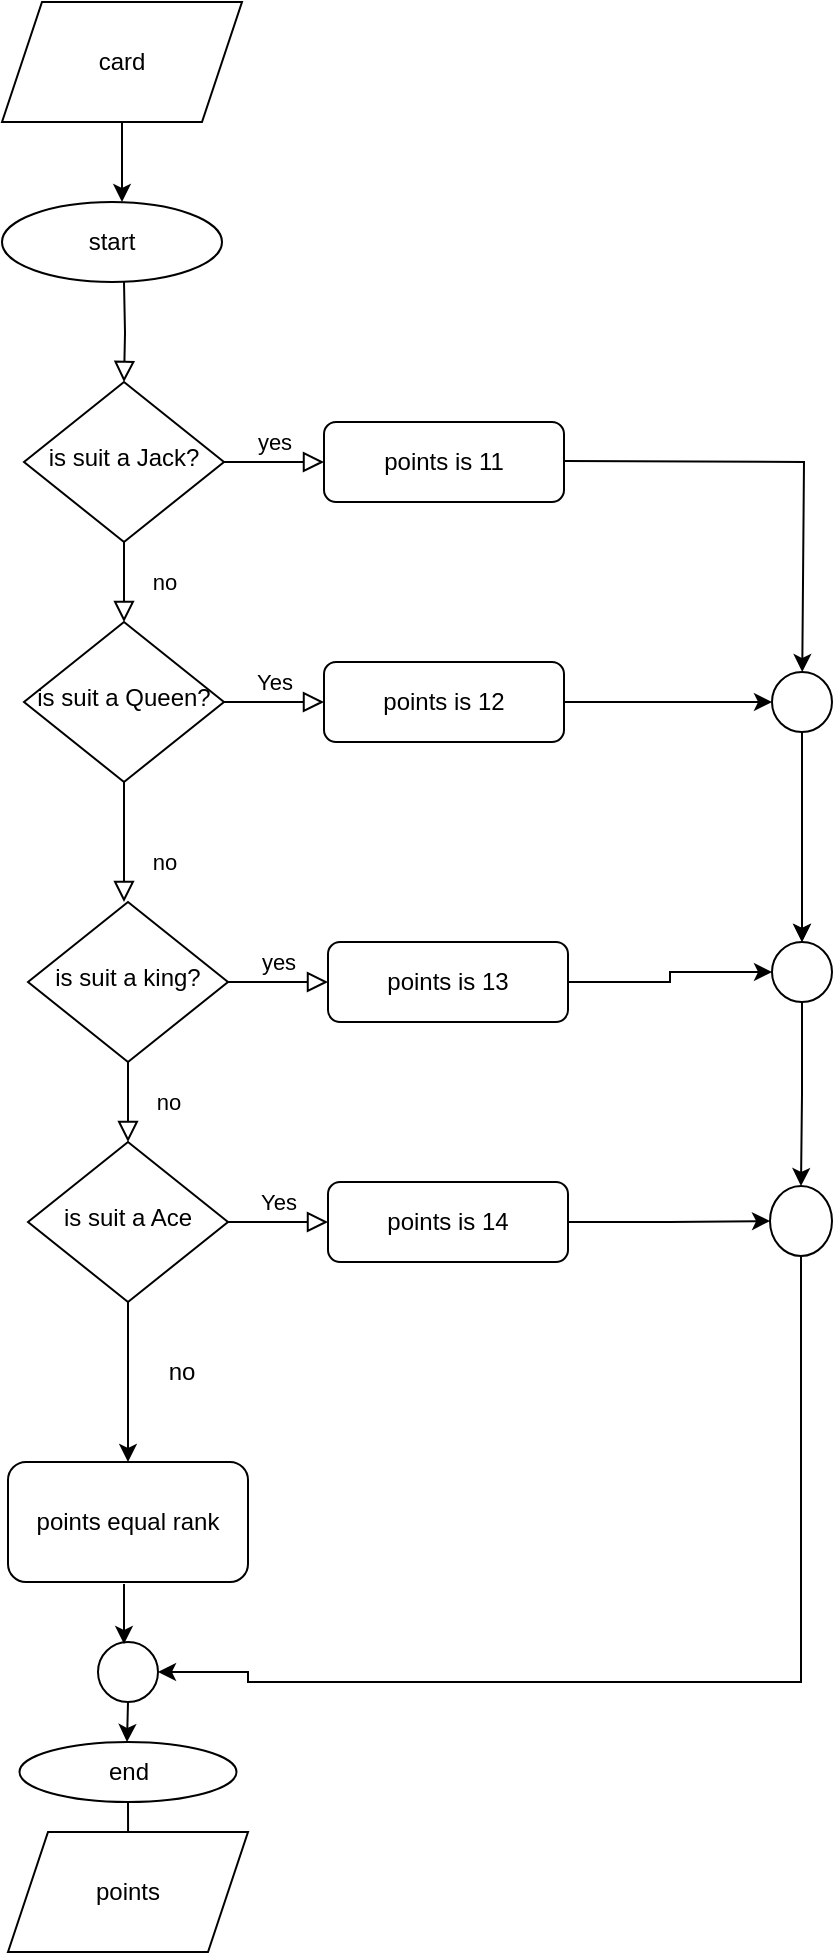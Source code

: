 <mxfile version="21.6.8" type="github">
  <diagram id="C5RBs43oDa-KdzZeNtuy" name="Page-1">
    <mxGraphModel dx="1794" dy="905" grid="1" gridSize="10" guides="1" tooltips="1" connect="1" arrows="1" fold="1" page="1" pageScale="1" pageWidth="827" pageHeight="1169" math="0" shadow="0">
      <root>
        <mxCell id="WIyWlLk6GJQsqaUBKTNV-0" />
        <mxCell id="WIyWlLk6GJQsqaUBKTNV-1" parent="WIyWlLk6GJQsqaUBKTNV-0" />
        <mxCell id="WIyWlLk6GJQsqaUBKTNV-2" value="" style="rounded=0;html=1;jettySize=auto;orthogonalLoop=1;fontSize=11;endArrow=block;endFill=0;endSize=8;strokeWidth=1;shadow=0;labelBackgroundColor=none;edgeStyle=orthogonalEdgeStyle;" parent="WIyWlLk6GJQsqaUBKTNV-1" target="WIyWlLk6GJQsqaUBKTNV-6" edge="1">
          <mxGeometry relative="1" as="geometry">
            <mxPoint x="220" y="300" as="sourcePoint" />
          </mxGeometry>
        </mxCell>
        <mxCell id="WIyWlLk6GJQsqaUBKTNV-4" value="no" style="rounded=0;html=1;jettySize=auto;orthogonalLoop=1;fontSize=11;endArrow=block;endFill=0;endSize=8;strokeWidth=1;shadow=0;labelBackgroundColor=none;edgeStyle=orthogonalEdgeStyle;" parent="WIyWlLk6GJQsqaUBKTNV-1" source="WIyWlLk6GJQsqaUBKTNV-6" target="WIyWlLk6GJQsqaUBKTNV-10" edge="1">
          <mxGeometry y="20" relative="1" as="geometry">
            <mxPoint as="offset" />
          </mxGeometry>
        </mxCell>
        <mxCell id="WIyWlLk6GJQsqaUBKTNV-5" value="yes" style="edgeStyle=orthogonalEdgeStyle;rounded=0;html=1;jettySize=auto;orthogonalLoop=1;fontSize=11;endArrow=block;endFill=0;endSize=8;strokeWidth=1;shadow=0;labelBackgroundColor=none;" parent="WIyWlLk6GJQsqaUBKTNV-1" source="WIyWlLk6GJQsqaUBKTNV-6" target="WIyWlLk6GJQsqaUBKTNV-7" edge="1">
          <mxGeometry y="10" relative="1" as="geometry">
            <mxPoint as="offset" />
          </mxGeometry>
        </mxCell>
        <mxCell id="WIyWlLk6GJQsqaUBKTNV-6" value="is suit a Jack?" style="rhombus;whiteSpace=wrap;html=1;shadow=0;fontFamily=Helvetica;fontSize=12;align=center;strokeWidth=1;spacing=6;spacingTop=-4;" parent="WIyWlLk6GJQsqaUBKTNV-1" vertex="1">
          <mxGeometry x="170" y="350" width="100" height="80" as="geometry" />
        </mxCell>
        <mxCell id="WIyWlLk6GJQsqaUBKTNV-7" value="points is 11" style="rounded=1;whiteSpace=wrap;html=1;fontSize=12;glass=0;strokeWidth=1;shadow=0;" parent="WIyWlLk6GJQsqaUBKTNV-1" vertex="1">
          <mxGeometry x="320" y="370" width="120" height="40" as="geometry" />
        </mxCell>
        <mxCell id="WIyWlLk6GJQsqaUBKTNV-8" value="no" style="rounded=0;html=1;jettySize=auto;orthogonalLoop=1;fontSize=11;endArrow=block;endFill=0;endSize=8;strokeWidth=1;shadow=0;labelBackgroundColor=none;edgeStyle=orthogonalEdgeStyle;" parent="WIyWlLk6GJQsqaUBKTNV-1" source="WIyWlLk6GJQsqaUBKTNV-10" edge="1">
          <mxGeometry x="0.333" y="20" relative="1" as="geometry">
            <mxPoint as="offset" />
            <mxPoint x="220" y="610" as="targetPoint" />
          </mxGeometry>
        </mxCell>
        <mxCell id="WIyWlLk6GJQsqaUBKTNV-9" value="Yes" style="edgeStyle=orthogonalEdgeStyle;rounded=0;html=1;jettySize=auto;orthogonalLoop=1;fontSize=11;endArrow=block;endFill=0;endSize=8;strokeWidth=1;shadow=0;labelBackgroundColor=none;" parent="WIyWlLk6GJQsqaUBKTNV-1" source="WIyWlLk6GJQsqaUBKTNV-10" target="WIyWlLk6GJQsqaUBKTNV-12" edge="1">
          <mxGeometry y="10" relative="1" as="geometry">
            <mxPoint as="offset" />
          </mxGeometry>
        </mxCell>
        <mxCell id="WIyWlLk6GJQsqaUBKTNV-10" value="is suit a Queen?" style="rhombus;whiteSpace=wrap;html=1;shadow=0;fontFamily=Helvetica;fontSize=12;align=center;strokeWidth=1;spacing=6;spacingTop=-4;" parent="WIyWlLk6GJQsqaUBKTNV-1" vertex="1">
          <mxGeometry x="170" y="470" width="100" height="80" as="geometry" />
        </mxCell>
        <mxCell id="83AAqJwE5KzZNoNRaWJq-29" value="" style="edgeStyle=orthogonalEdgeStyle;rounded=0;orthogonalLoop=1;jettySize=auto;html=1;" edge="1" parent="WIyWlLk6GJQsqaUBKTNV-1" source="WIyWlLk6GJQsqaUBKTNV-12" target="83AAqJwE5KzZNoNRaWJq-28">
          <mxGeometry relative="1" as="geometry" />
        </mxCell>
        <mxCell id="WIyWlLk6GJQsqaUBKTNV-12" value="points is 12" style="rounded=1;whiteSpace=wrap;html=1;fontSize=12;glass=0;strokeWidth=1;shadow=0;" parent="WIyWlLk6GJQsqaUBKTNV-1" vertex="1">
          <mxGeometry x="320" y="490" width="120" height="40" as="geometry" />
        </mxCell>
        <mxCell id="83AAqJwE5KzZNoNRaWJq-2" value="" style="edgeStyle=orthogonalEdgeStyle;rounded=0;orthogonalLoop=1;jettySize=auto;html=1;" edge="1" parent="WIyWlLk6GJQsqaUBKTNV-1" source="83AAqJwE5KzZNoNRaWJq-0">
          <mxGeometry relative="1" as="geometry">
            <mxPoint x="219" y="260" as="targetPoint" />
          </mxGeometry>
        </mxCell>
        <mxCell id="83AAqJwE5KzZNoNRaWJq-0" value="card" style="shape=parallelogram;perimeter=parallelogramPerimeter;whiteSpace=wrap;html=1;fixedSize=1;" vertex="1" parent="WIyWlLk6GJQsqaUBKTNV-1">
          <mxGeometry x="159" y="160" width="120" height="60" as="geometry" />
        </mxCell>
        <mxCell id="83AAqJwE5KzZNoNRaWJq-4" value="start" style="ellipse;whiteSpace=wrap;html=1;" vertex="1" parent="WIyWlLk6GJQsqaUBKTNV-1">
          <mxGeometry x="159" y="260" width="110" height="40" as="geometry" />
        </mxCell>
        <mxCell id="83AAqJwE5KzZNoNRaWJq-8" value="no" style="rounded=0;html=1;jettySize=auto;orthogonalLoop=1;fontSize=11;endArrow=block;endFill=0;endSize=8;strokeWidth=1;shadow=0;labelBackgroundColor=none;edgeStyle=orthogonalEdgeStyle;" edge="1" parent="WIyWlLk6GJQsqaUBKTNV-1" source="83AAqJwE5KzZNoNRaWJq-10" target="83AAqJwE5KzZNoNRaWJq-13">
          <mxGeometry y="20" relative="1" as="geometry">
            <mxPoint as="offset" />
          </mxGeometry>
        </mxCell>
        <mxCell id="83AAqJwE5KzZNoNRaWJq-9" value="yes" style="edgeStyle=orthogonalEdgeStyle;rounded=0;html=1;jettySize=auto;orthogonalLoop=1;fontSize=11;endArrow=block;endFill=0;endSize=8;strokeWidth=1;shadow=0;labelBackgroundColor=none;" edge="1" parent="WIyWlLk6GJQsqaUBKTNV-1" source="83AAqJwE5KzZNoNRaWJq-10" target="83AAqJwE5KzZNoNRaWJq-11">
          <mxGeometry y="10" relative="1" as="geometry">
            <mxPoint as="offset" />
          </mxGeometry>
        </mxCell>
        <mxCell id="83AAqJwE5KzZNoNRaWJq-10" value="is suit a king?" style="rhombus;whiteSpace=wrap;html=1;shadow=0;fontFamily=Helvetica;fontSize=12;align=center;strokeWidth=1;spacing=6;spacingTop=-4;" vertex="1" parent="WIyWlLk6GJQsqaUBKTNV-1">
          <mxGeometry x="172" y="610" width="100" height="80" as="geometry" />
        </mxCell>
        <mxCell id="83AAqJwE5KzZNoNRaWJq-34" value="" style="edgeStyle=orthogonalEdgeStyle;rounded=0;orthogonalLoop=1;jettySize=auto;html=1;" edge="1" parent="WIyWlLk6GJQsqaUBKTNV-1" source="83AAqJwE5KzZNoNRaWJq-11" target="83AAqJwE5KzZNoNRaWJq-32">
          <mxGeometry relative="1" as="geometry" />
        </mxCell>
        <mxCell id="83AAqJwE5KzZNoNRaWJq-11" value="points is 13" style="rounded=1;whiteSpace=wrap;html=1;fontSize=12;glass=0;strokeWidth=1;shadow=0;" vertex="1" parent="WIyWlLk6GJQsqaUBKTNV-1">
          <mxGeometry x="322" y="630" width="120" height="40" as="geometry" />
        </mxCell>
        <mxCell id="83AAqJwE5KzZNoNRaWJq-12" value="Yes" style="edgeStyle=orthogonalEdgeStyle;rounded=0;html=1;jettySize=auto;orthogonalLoop=1;fontSize=11;endArrow=block;endFill=0;endSize=8;strokeWidth=1;shadow=0;labelBackgroundColor=none;" edge="1" parent="WIyWlLk6GJQsqaUBKTNV-1" source="83AAqJwE5KzZNoNRaWJq-13" target="83AAqJwE5KzZNoNRaWJq-14">
          <mxGeometry y="10" relative="1" as="geometry">
            <mxPoint as="offset" />
          </mxGeometry>
        </mxCell>
        <mxCell id="83AAqJwE5KzZNoNRaWJq-16" value="" style="edgeStyle=orthogonalEdgeStyle;rounded=0;orthogonalLoop=1;jettySize=auto;html=1;" edge="1" parent="WIyWlLk6GJQsqaUBKTNV-1" source="83AAqJwE5KzZNoNRaWJq-13">
          <mxGeometry relative="1" as="geometry">
            <mxPoint x="222" y="890" as="targetPoint" />
          </mxGeometry>
        </mxCell>
        <mxCell id="83AAqJwE5KzZNoNRaWJq-13" value="is suit a Ace" style="rhombus;whiteSpace=wrap;html=1;shadow=0;fontFamily=Helvetica;fontSize=12;align=center;strokeWidth=1;spacing=6;spacingTop=-4;" vertex="1" parent="WIyWlLk6GJQsqaUBKTNV-1">
          <mxGeometry x="172" y="730" width="100" height="80" as="geometry" />
        </mxCell>
        <mxCell id="83AAqJwE5KzZNoNRaWJq-37" value="" style="edgeStyle=orthogonalEdgeStyle;rounded=0;orthogonalLoop=1;jettySize=auto;html=1;" edge="1" parent="WIyWlLk6GJQsqaUBKTNV-1" source="83AAqJwE5KzZNoNRaWJq-14" target="83AAqJwE5KzZNoNRaWJq-35">
          <mxGeometry relative="1" as="geometry" />
        </mxCell>
        <mxCell id="83AAqJwE5KzZNoNRaWJq-14" value="points is 14" style="rounded=1;whiteSpace=wrap;html=1;fontSize=12;glass=0;strokeWidth=1;shadow=0;" vertex="1" parent="WIyWlLk6GJQsqaUBKTNV-1">
          <mxGeometry x="322" y="750" width="120" height="40" as="geometry" />
        </mxCell>
        <mxCell id="83AAqJwE5KzZNoNRaWJq-18" value="no" style="text;html=1;strokeColor=none;fillColor=none;align=center;verticalAlign=middle;whiteSpace=wrap;rounded=0;" vertex="1" parent="WIyWlLk6GJQsqaUBKTNV-1">
          <mxGeometry x="219" y="830" width="60" height="30" as="geometry" />
        </mxCell>
        <mxCell id="83AAqJwE5KzZNoNRaWJq-19" value="points equal rank" style="rounded=1;whiteSpace=wrap;html=1;" vertex="1" parent="WIyWlLk6GJQsqaUBKTNV-1">
          <mxGeometry x="162" y="890" width="120" height="60" as="geometry" />
        </mxCell>
        <mxCell id="83AAqJwE5KzZNoNRaWJq-23" value="" style="edgeStyle=orthogonalEdgeStyle;rounded=0;orthogonalLoop=1;jettySize=auto;html=1;" edge="1" parent="WIyWlLk6GJQsqaUBKTNV-1" source="83AAqJwE5KzZNoNRaWJq-21" target="83AAqJwE5KzZNoNRaWJq-22">
          <mxGeometry relative="1" as="geometry" />
        </mxCell>
        <mxCell id="83AAqJwE5KzZNoNRaWJq-21" value="end" style="ellipse;whiteSpace=wrap;html=1;" vertex="1" parent="WIyWlLk6GJQsqaUBKTNV-1">
          <mxGeometry x="167.75" y="1030" width="108.5" height="30" as="geometry" />
        </mxCell>
        <mxCell id="83AAqJwE5KzZNoNRaWJq-22" value="points" style="shape=parallelogram;perimeter=parallelogramPerimeter;whiteSpace=wrap;html=1;fixedSize=1;" vertex="1" parent="WIyWlLk6GJQsqaUBKTNV-1">
          <mxGeometry x="162" y="1075" width="120" height="60" as="geometry" />
        </mxCell>
        <mxCell id="83AAqJwE5KzZNoNRaWJq-24" value="" style="ellipse;whiteSpace=wrap;html=1;aspect=fixed;" vertex="1" parent="WIyWlLk6GJQsqaUBKTNV-1">
          <mxGeometry x="207" y="980" width="30" height="30" as="geometry" />
        </mxCell>
        <mxCell id="83AAqJwE5KzZNoNRaWJq-25" value="" style="endArrow=classic;html=1;rounded=0;exitX=0.5;exitY=1;exitDx=0;exitDy=0;" edge="1" parent="WIyWlLk6GJQsqaUBKTNV-1" source="83AAqJwE5KzZNoNRaWJq-24">
          <mxGeometry width="50" height="50" relative="1" as="geometry">
            <mxPoint x="222" y="1020" as="sourcePoint" />
            <mxPoint x="221.5" y="1030" as="targetPoint" />
          </mxGeometry>
        </mxCell>
        <mxCell id="83AAqJwE5KzZNoNRaWJq-26" value="" style="endArrow=classic;html=1;rounded=0;" edge="1" parent="WIyWlLk6GJQsqaUBKTNV-1">
          <mxGeometry width="50" height="50" relative="1" as="geometry">
            <mxPoint x="220" y="951" as="sourcePoint" />
            <mxPoint x="220" y="981" as="targetPoint" />
          </mxGeometry>
        </mxCell>
        <mxCell id="83AAqJwE5KzZNoNRaWJq-27" value="" style="endArrow=classic;html=1;rounded=0;" edge="1" parent="WIyWlLk6GJQsqaUBKTNV-1" target="83AAqJwE5KzZNoNRaWJq-28">
          <mxGeometry width="50" height="50" relative="1" as="geometry">
            <mxPoint x="440" y="389.5" as="sourcePoint" />
            <mxPoint x="580" y="390" as="targetPoint" />
            <Array as="points">
              <mxPoint x="560" y="390" />
            </Array>
          </mxGeometry>
        </mxCell>
        <mxCell id="83AAqJwE5KzZNoNRaWJq-31" value="" style="edgeStyle=orthogonalEdgeStyle;rounded=0;orthogonalLoop=1;jettySize=auto;html=1;" edge="1" parent="WIyWlLk6GJQsqaUBKTNV-1" source="83AAqJwE5KzZNoNRaWJq-28">
          <mxGeometry relative="1" as="geometry">
            <mxPoint x="559" y="630" as="targetPoint" />
          </mxGeometry>
        </mxCell>
        <mxCell id="83AAqJwE5KzZNoNRaWJq-33" value="" style="edgeStyle=orthogonalEdgeStyle;rounded=0;orthogonalLoop=1;jettySize=auto;html=1;" edge="1" parent="WIyWlLk6GJQsqaUBKTNV-1" source="83AAqJwE5KzZNoNRaWJq-28" target="83AAqJwE5KzZNoNRaWJq-32">
          <mxGeometry relative="1" as="geometry" />
        </mxCell>
        <mxCell id="83AAqJwE5KzZNoNRaWJq-28" value="" style="ellipse;whiteSpace=wrap;html=1;aspect=fixed;" vertex="1" parent="WIyWlLk6GJQsqaUBKTNV-1">
          <mxGeometry x="544" y="495" width="30" height="30" as="geometry" />
        </mxCell>
        <mxCell id="83AAqJwE5KzZNoNRaWJq-36" value="" style="edgeStyle=orthogonalEdgeStyle;rounded=0;orthogonalLoop=1;jettySize=auto;html=1;" edge="1" parent="WIyWlLk6GJQsqaUBKTNV-1" source="83AAqJwE5KzZNoNRaWJq-32" target="83AAqJwE5KzZNoNRaWJq-35">
          <mxGeometry relative="1" as="geometry" />
        </mxCell>
        <mxCell id="83AAqJwE5KzZNoNRaWJq-32" value="" style="ellipse;whiteSpace=wrap;html=1;aspect=fixed;" vertex="1" parent="WIyWlLk6GJQsqaUBKTNV-1">
          <mxGeometry x="544" y="630" width="30" height="30" as="geometry" />
        </mxCell>
        <mxCell id="83AAqJwE5KzZNoNRaWJq-41" value="" style="edgeStyle=orthogonalEdgeStyle;rounded=0;orthogonalLoop=1;jettySize=auto;html=1;entryX=1;entryY=0.5;entryDx=0;entryDy=0;" edge="1" parent="WIyWlLk6GJQsqaUBKTNV-1" source="83AAqJwE5KzZNoNRaWJq-35" target="83AAqJwE5KzZNoNRaWJq-24">
          <mxGeometry relative="1" as="geometry">
            <mxPoint x="530" y="1080" as="targetPoint" />
            <Array as="points">
              <mxPoint x="559" y="1000" />
              <mxPoint x="282" y="1000" />
              <mxPoint x="282" y="995" />
            </Array>
          </mxGeometry>
        </mxCell>
        <mxCell id="83AAqJwE5KzZNoNRaWJq-35" value="" style="ellipse;whiteSpace=wrap;html=1;" vertex="1" parent="WIyWlLk6GJQsqaUBKTNV-1">
          <mxGeometry x="543" y="752" width="31" height="35" as="geometry" />
        </mxCell>
      </root>
    </mxGraphModel>
  </diagram>
</mxfile>
